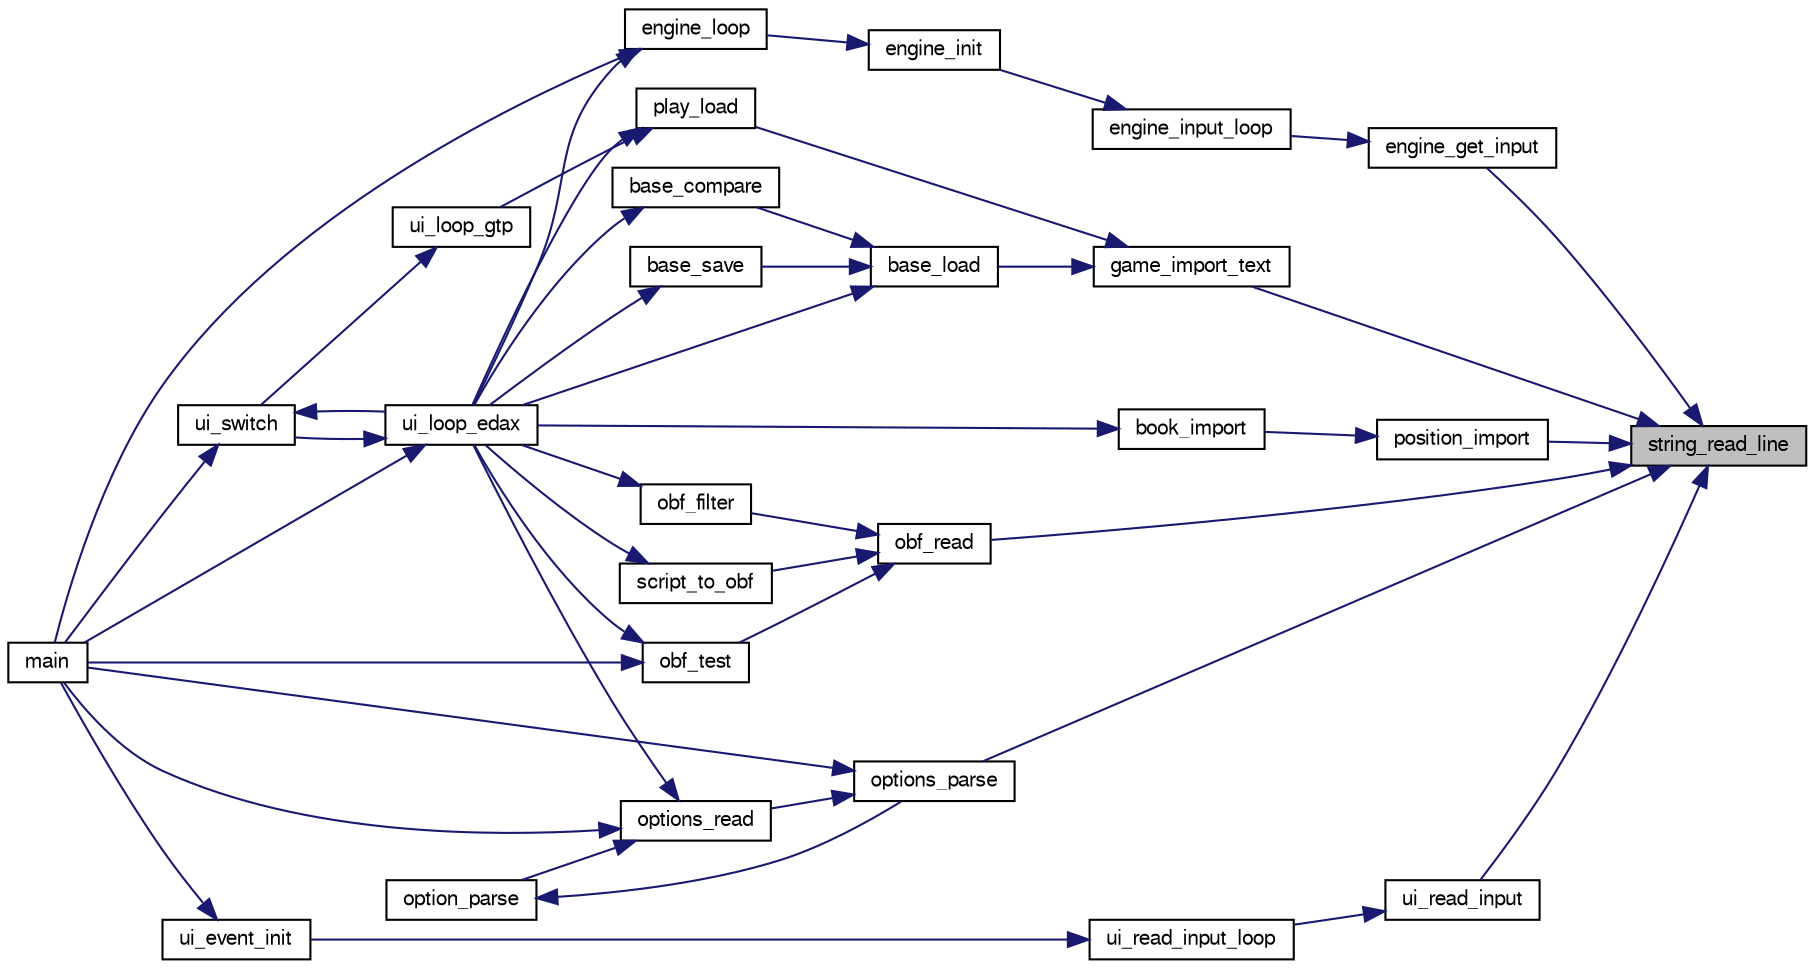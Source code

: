 digraph "string_read_line"
{
 // LATEX_PDF_SIZE
  bgcolor="transparent";
  edge [fontname="FreeSans",fontsize="10",labelfontname="FreeSans",labelfontsize="10"];
  node [fontname="FreeSans",fontsize="10",shape=record];
  rankdir="RL";
  Node1 [label="string_read_line",height=0.2,width=0.4,color="black", fillcolor="grey75", style="filled", fontcolor="black",tooltip="Read a line."];
  Node1 -> Node2 [dir="back",color="midnightblue",fontsize="10",style="solid",fontname="FreeSans"];
  Node2 [label="engine_get_input",height=0.2,width=0.4,color="black",URL="$cassio_8c.html#aab15f6387b615a919bfb679368d97cba",tooltip="Read an input line."];
  Node2 -> Node3 [dir="back",color="midnightblue",fontsize="10",style="solid",fontname="FreeSans"];
  Node3 [label="engine_input_loop",height=0.2,width=0.4,color="black",URL="$cassio_8c.html#a3a3dca65e82e7e3e8d6c0de91b8bc4b7",tooltip="Read event loop."];
  Node3 -> Node4 [dir="back",color="midnightblue",fontsize="10",style="solid",fontname="FreeSans"];
  Node4 [label="engine_init",height=0.2,width=0.4,color="black",URL="$cassio_8c.html#ab072fb80ef54455dae0b96a71d5ee845",tooltip="Create a new Othello engine."];
  Node4 -> Node5 [dir="back",color="midnightblue",fontsize="10",style="solid",fontname="FreeSans"];
  Node5 [label="engine_loop",height=0.2,width=0.4,color="black",URL="$cassio_8c.html#a3c5b977358cdb105de103ac2c2829f01",tooltip="Loop event."];
  Node5 -> Node6 [dir="back",color="midnightblue",fontsize="10",style="solid",fontname="FreeSans"];
  Node6 [label="main",height=0.2,width=0.4,color="black",URL="$main_8c.html#a3c04138a5bfe5d72780bb7e82a18e627",tooltip="edax main function."];
  Node5 -> Node7 [dir="back",color="midnightblue",fontsize="10",style="solid",fontname="FreeSans"];
  Node7 [label="ui_loop_edax",height=0.2,width=0.4,color="black",URL="$edax_8c.html#a2354b96c7688bae32bedb6203d672f50",tooltip="Loop event."];
  Node7 -> Node6 [dir="back",color="midnightblue",fontsize="10",style="solid",fontname="FreeSans"];
  Node7 -> Node8 [dir="back",color="midnightblue",fontsize="10",style="solid",fontname="FreeSans"];
  Node8 [label="ui_switch",height=0.2,width=0.4,color="black",URL="$ui_8c.html#a4234d6b0fd690186ef0ec2fc2eba2d4d",tooltip="Switch between different User Interface."];
  Node8 -> Node6 [dir="back",color="midnightblue",fontsize="10",style="solid",fontname="FreeSans"];
  Node8 -> Node7 [dir="back",color="midnightblue",fontsize="10",style="solid",fontname="FreeSans"];
  Node1 -> Node9 [dir="back",color="midnightblue",fontsize="10",style="solid",fontname="FreeSans"];
  Node9 [label="game_import_text",height=0.2,width=0.4,color="black",URL="$game_8c.html#a0ac146ffe67409b05facf7a025551581",tooltip="Read a game from a text file."];
  Node9 -> Node10 [dir="back",color="midnightblue",fontsize="10",style="solid",fontname="FreeSans"];
  Node10 [label="base_load",height=0.2,width=0.4,color="black",URL="$base_8c.html#a1876c3720c6e985379d9d8859aad622a",tooltip="Load a game database."];
  Node10 -> Node11 [dir="back",color="midnightblue",fontsize="10",style="solid",fontname="FreeSans"];
  Node11 [label="base_compare",height=0.2,width=0.4,color="black",URL="$base_8c.html#af17bb56204f19789eb51ab2a2ca1ec5f",tooltip="Base Compare."];
  Node11 -> Node7 [dir="back",color="midnightblue",fontsize="10",style="solid",fontname="FreeSans"];
  Node10 -> Node12 [dir="back",color="midnightblue",fontsize="10",style="solid",fontname="FreeSans"];
  Node12 [label="base_save",height=0.2,width=0.4,color="black",URL="$base_8c.html#a290adf2a96f38b6d37874b1486027ec8",tooltip="Save a game database."];
  Node12 -> Node7 [dir="back",color="midnightblue",fontsize="10",style="solid",fontname="FreeSans"];
  Node10 -> Node7 [dir="back",color="midnightblue",fontsize="10",style="solid",fontname="FreeSans"];
  Node9 -> Node13 [dir="back",color="midnightblue",fontsize="10",style="solid",fontname="FreeSans"];
  Node13 [label="play_load",height=0.2,width=0.4,color="black",URL="$play_8c.html#acf0b03291dd4c87244683bf8f3c753a5",tooltip="Load a saved game."];
  Node13 -> Node7 [dir="back",color="midnightblue",fontsize="10",style="solid",fontname="FreeSans"];
  Node13 -> Node14 [dir="back",color="midnightblue",fontsize="10",style="solid",fontname="FreeSans"];
  Node14 [label="ui_loop_gtp",height=0.2,width=0.4,color="black",URL="$gtp_8c.html#aa036470059be60da73acd63418093e1e",tooltip="Loop event."];
  Node14 -> Node8 [dir="back",color="midnightblue",fontsize="10",style="solid",fontname="FreeSans"];
  Node1 -> Node15 [dir="back",color="midnightblue",fontsize="10",style="solid",fontname="FreeSans"];
  Node15 [label="obf_read",height=0.2,width=0.4,color="black",URL="$obftest_8c.html#ad0e1ab232d12c1548efa3445e9fc7051",tooltip="Read an OBF structure."];
  Node15 -> Node16 [dir="back",color="midnightblue",fontsize="10",style="solid",fontname="FreeSans"];
  Node16 [label="obf_filter",height=0.2,width=0.4,color="black",URL="$obftest_8c.html#a7782dc1dd1a76136a7220e27eb5b29c3",tooltip="Select hard position from an OBF file."];
  Node16 -> Node7 [dir="back",color="midnightblue",fontsize="10",style="solid",fontname="FreeSans"];
  Node15 -> Node17 [dir="back",color="midnightblue",fontsize="10",style="solid",fontname="FreeSans"];
  Node17 [label="obf_test",height=0.2,width=0.4,color="black",URL="$obftest_8c.html#af8974909ba686b74a0620bdcc7ef5f81",tooltip="Test an OBF file."];
  Node17 -> Node6 [dir="back",color="midnightblue",fontsize="10",style="solid",fontname="FreeSans"];
  Node17 -> Node7 [dir="back",color="midnightblue",fontsize="10",style="solid",fontname="FreeSans"];
  Node15 -> Node18 [dir="back",color="midnightblue",fontsize="10",style="solid",fontname="FreeSans"];
  Node18 [label="script_to_obf",height=0.2,width=0.4,color="black",URL="$obftest_8c.html#ad1bc6f7d32d2b1775f5e91f2d2e0f8b8",tooltip="Build an OBF file from a Script file."];
  Node18 -> Node7 [dir="back",color="midnightblue",fontsize="10",style="solid",fontname="FreeSans"];
  Node1 -> Node19 [dir="back",color="midnightblue",fontsize="10",style="solid",fontname="FreeSans"];
  Node19 [label="options_parse",height=0.2,width=0.4,color="black",URL="$options_8c.html#af1c6b2900c17be817795401ee70e0901",tooltip="parse options from a file"];
  Node19 -> Node6 [dir="back",color="midnightblue",fontsize="10",style="solid",fontname="FreeSans"];
  Node19 -> Node20 [dir="back",color="midnightblue",fontsize="10",style="solid",fontname="FreeSans"];
  Node20 [label="options_read",height=0.2,width=0.4,color="black",URL="$options_8c.html#abd70399170415e56d89b303e3ecf7f5a",tooltip="Read an option."];
  Node20 -> Node6 [dir="back",color="midnightblue",fontsize="10",style="solid",fontname="FreeSans"];
  Node20 -> Node21 [dir="back",color="midnightblue",fontsize="10",style="solid",fontname="FreeSans"];
  Node21 [label="option_parse",height=0.2,width=0.4,color="black",URL="$options_8c.html#a4ed43b013f2dae7fdf45172f563ca067",tooltip="parse an option from a string"];
  Node21 -> Node19 [dir="back",color="midnightblue",fontsize="10",style="solid",fontname="FreeSans"];
  Node20 -> Node7 [dir="back",color="midnightblue",fontsize="10",style="solid",fontname="FreeSans"];
  Node1 -> Node22 [dir="back",color="midnightblue",fontsize="10",style="solid",fontname="FreeSans"];
  Node22 [label="position_import",height=0.2,width=0.4,color="black",URL="$book_8c.html#aa6b42ed27a172908e8069e3178d467a7",tooltip="Read a position."];
  Node22 -> Node23 [dir="back",color="midnightblue",fontsize="10",style="solid",fontname="FreeSans"];
  Node23 [label="book_import",height=0.2,width=0.4,color="black",URL="$book_8c.html#a4712b08434258f4d8d8808cc6ce94914",tooltip="Import an opening book."];
  Node23 -> Node7 [dir="back",color="midnightblue",fontsize="10",style="solid",fontname="FreeSans"];
  Node1 -> Node24 [dir="back",color="midnightblue",fontsize="10",style="solid",fontname="FreeSans"];
  Node24 [label="ui_read_input",height=0.2,width=0.4,color="black",URL="$ui_8c.html#a2b88c226a508af9d28160a8a4e3ed07f",tooltip="Get an event."];
  Node24 -> Node25 [dir="back",color="midnightblue",fontsize="10",style="solid",fontname="FreeSans"];
  Node25 [label="ui_read_input_loop",height=0.2,width=0.4,color="black",URL="$ui_8c.html#ad00d38af43573bb06f4af5efbc2b9448",tooltip="Read event loop."];
  Node25 -> Node26 [dir="back",color="midnightblue",fontsize="10",style="solid",fontname="FreeSans"];
  Node26 [label="ui_event_init",height=0.2,width=0.4,color="black",URL="$ui_8c.html#a3ed39c580a35eded7068d8efa819045f",tooltip="Create a new Othello User Interface."];
  Node26 -> Node6 [dir="back",color="midnightblue",fontsize="10",style="solid",fontname="FreeSans"];
}
